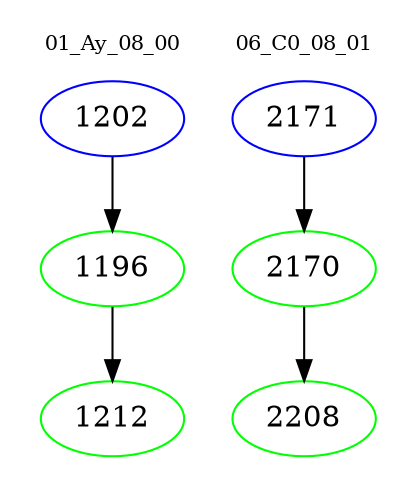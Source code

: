 digraph{
subgraph cluster_0 {
color = white
label = "01_Ay_08_00";
fontsize=10;
T0_1202 [label="1202", color="blue"]
T0_1202 -> T0_1196 [color="black"]
T0_1196 [label="1196", color="green"]
T0_1196 -> T0_1212 [color="black"]
T0_1212 [label="1212", color="green"]
}
subgraph cluster_1 {
color = white
label = "06_C0_08_01";
fontsize=10;
T1_2171 [label="2171", color="blue"]
T1_2171 -> T1_2170 [color="black"]
T1_2170 [label="2170", color="green"]
T1_2170 -> T1_2208 [color="black"]
T1_2208 [label="2208", color="green"]
}
}
